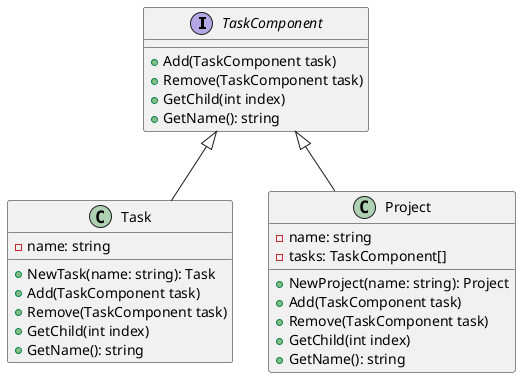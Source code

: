 @startuml
interface TaskComponent {
    +Add(TaskComponent task)
    +Remove(TaskComponent task)
    +GetChild(int index)
    +GetName(): string
}

class Task {
    -name: string
    +NewTask(name: string): Task
    +Add(TaskComponent task)
    +Remove(TaskComponent task)
    +GetChild(int index)
    +GetName(): string
}

class Project {
    -name: string
    -tasks: TaskComponent[]
    +NewProject(name: string): Project
    +Add(TaskComponent task)
    +Remove(TaskComponent task)
    +GetChild(int index)
    +GetName(): string
}

TaskComponent <|-- Task
TaskComponent <|-- Project
@enduml